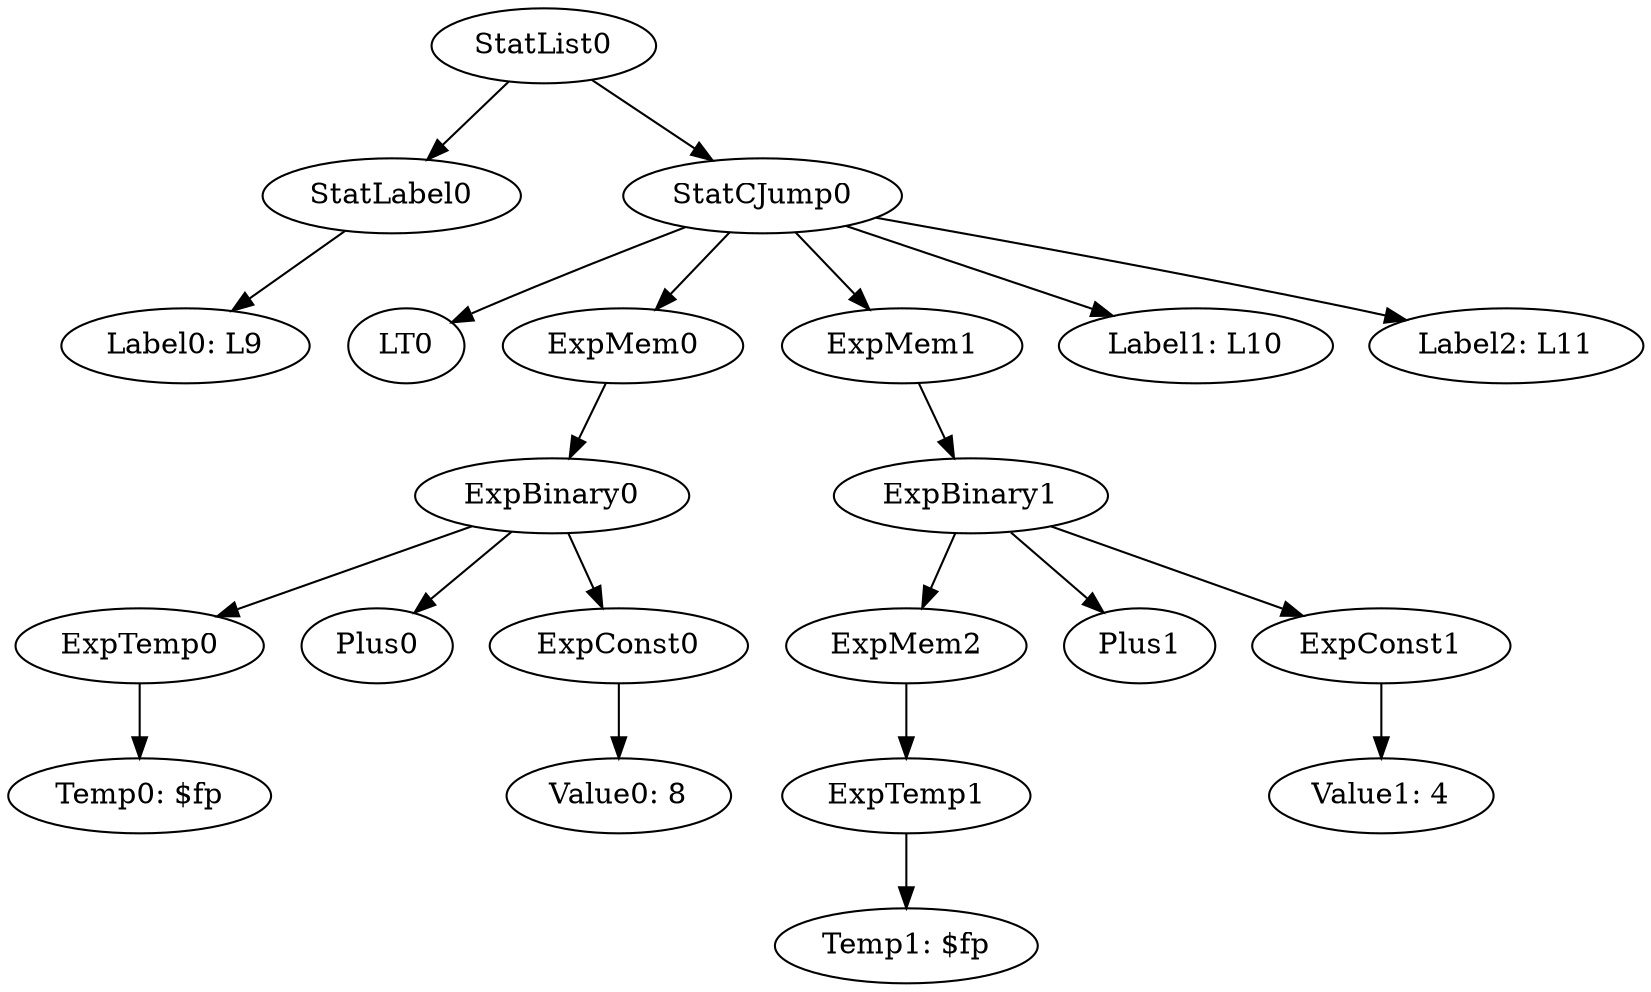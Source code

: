 digraph {
	ordering = out;
	ExpConst1 -> "Value1: 4";
	StatCJump0 -> LT0;
	StatCJump0 -> ExpMem0;
	StatCJump0 -> ExpMem1;
	StatCJump0 -> "Label1: L10";
	StatCJump0 -> "Label2: L11";
	StatList0 -> StatLabel0;
	StatList0 -> StatCJump0;
	StatLabel0 -> "Label0: L9";
	ExpMem1 -> ExpBinary1;
	ExpConst0 -> "Value0: 8";
	ExpBinary0 -> ExpTemp0;
	ExpBinary0 -> Plus0;
	ExpBinary0 -> ExpConst0;
	ExpTemp0 -> "Temp0: $fp";
	ExpMem2 -> ExpTemp1;
	ExpTemp1 -> "Temp1: $fp";
	ExpMem0 -> ExpBinary0;
	ExpBinary1 -> ExpMem2;
	ExpBinary1 -> Plus1;
	ExpBinary1 -> ExpConst1;
}

